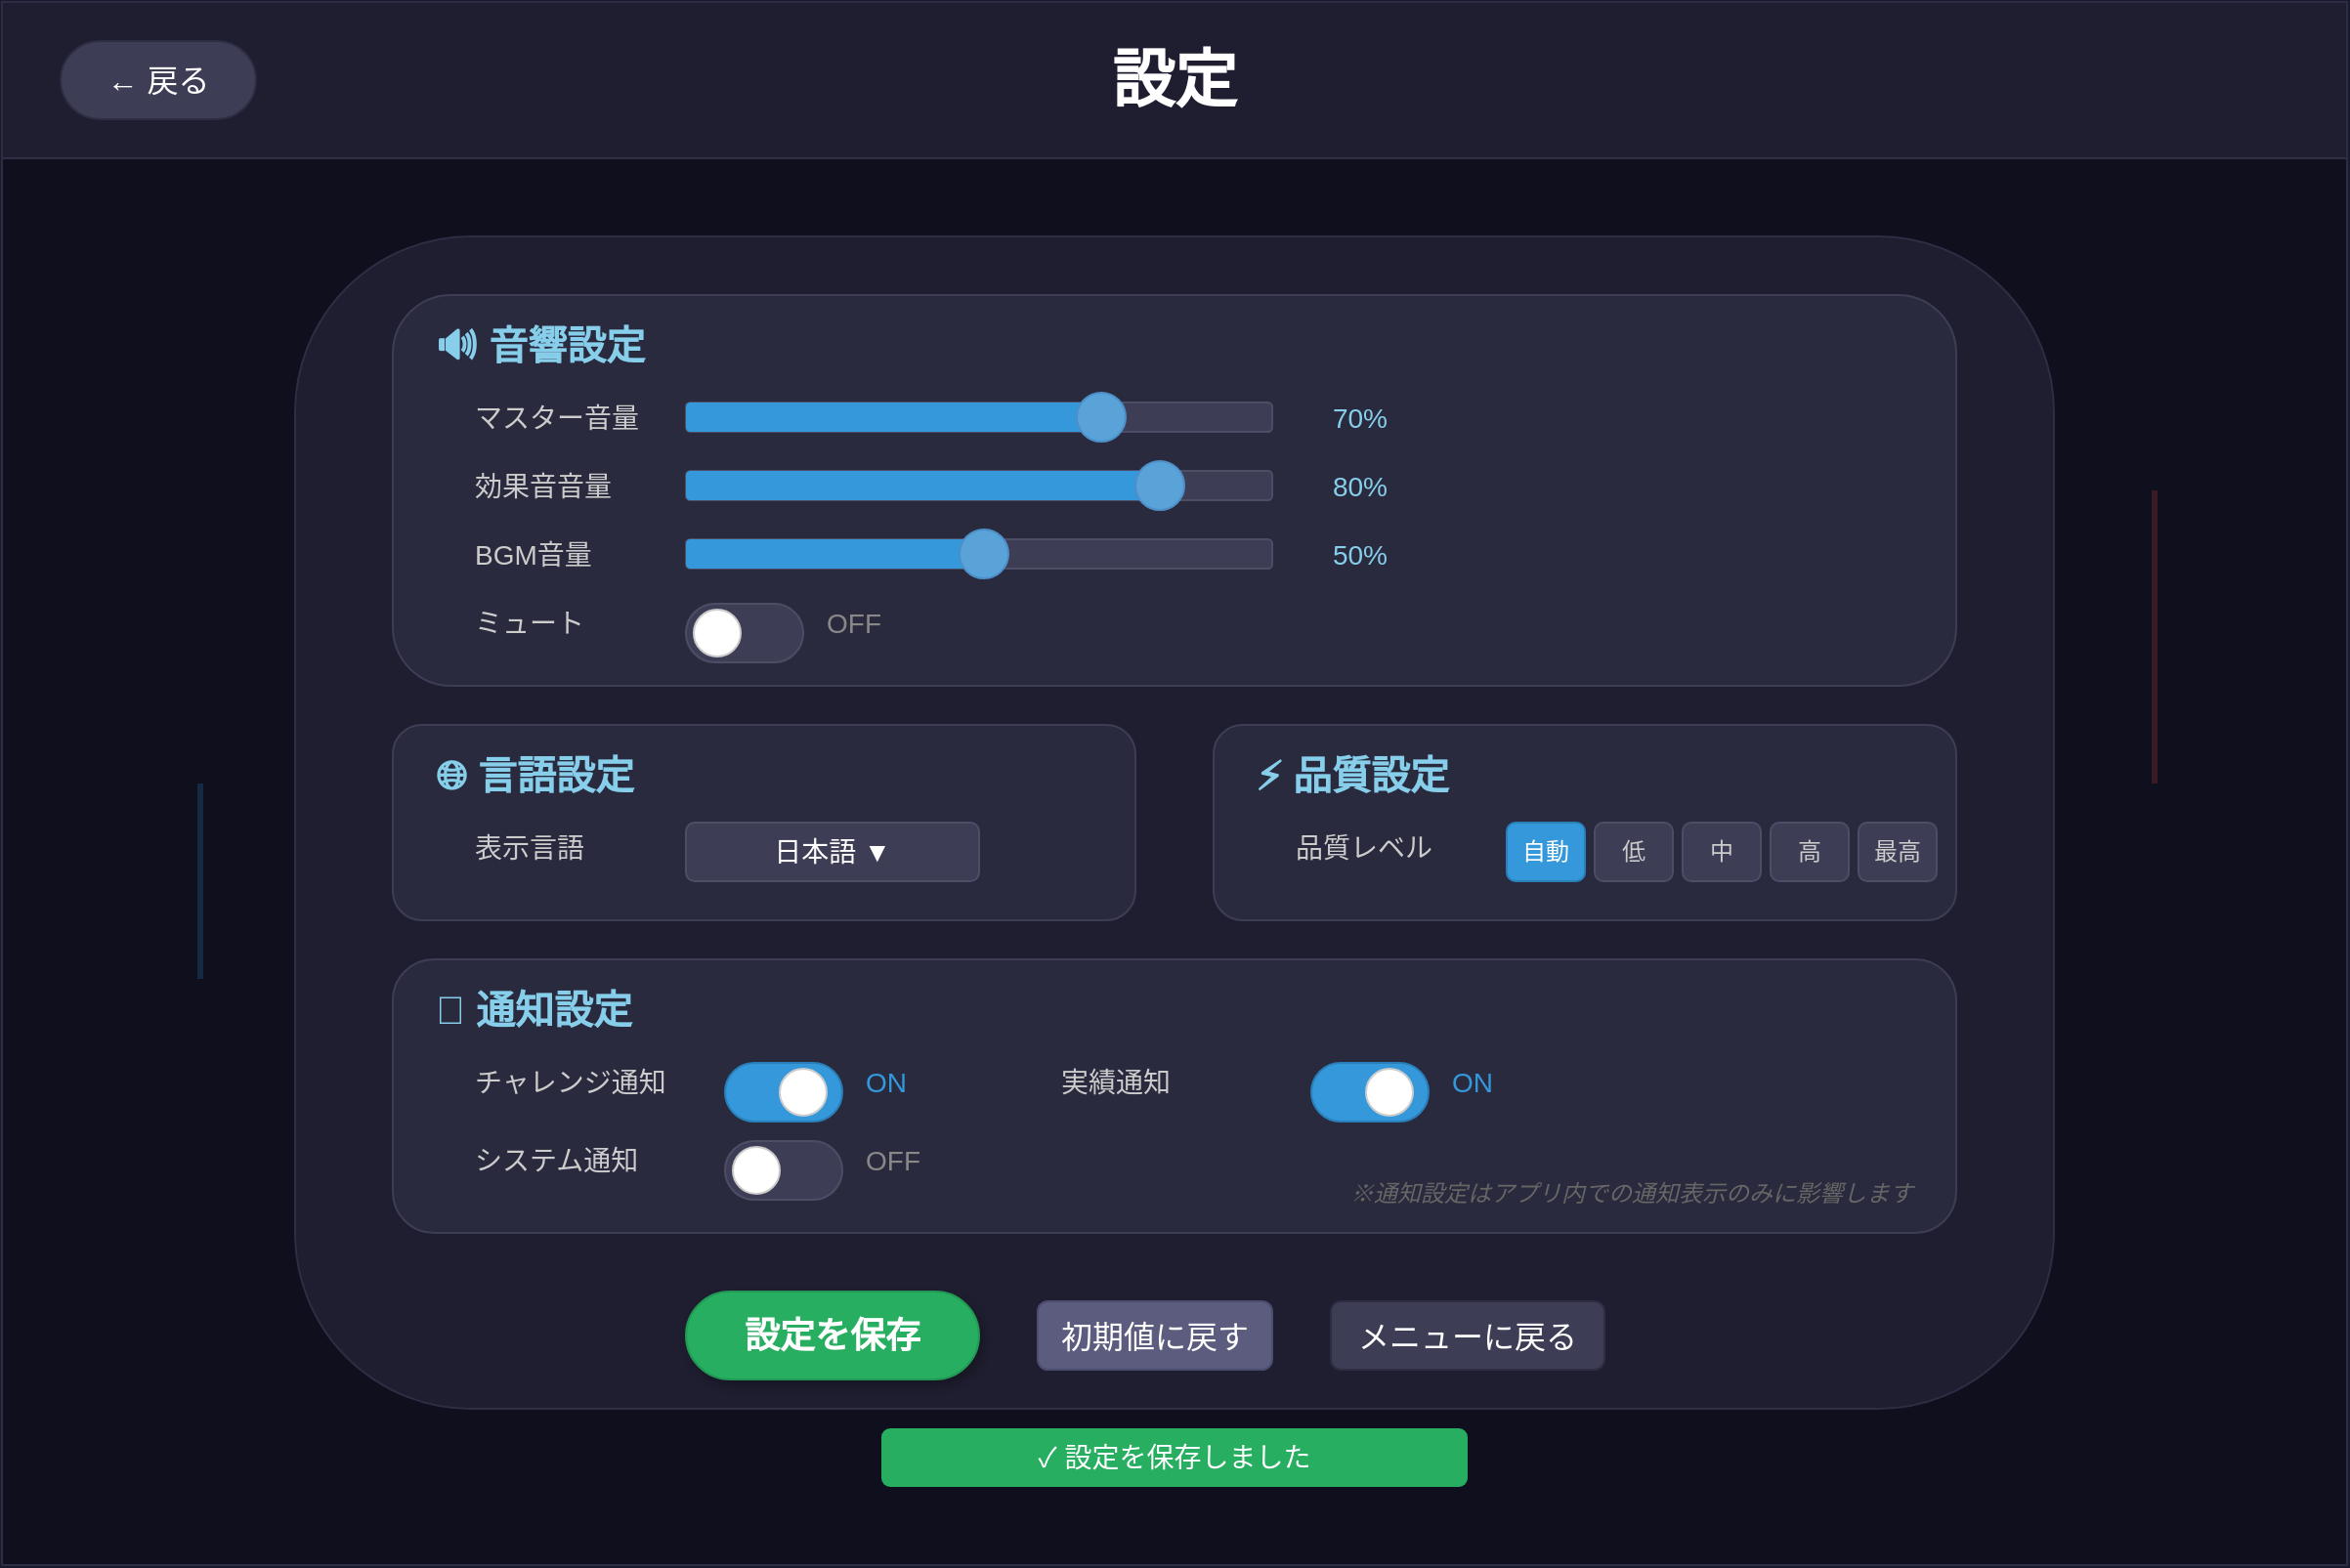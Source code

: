 <mxfile>
    <diagram id="settings-page-layout" name="SettingsPage">
        <mxGraphModel dx="1254" dy="1169" grid="1" gridSize="10" guides="1" tooltips="1" connect="1" arrows="1" fold="1" page="1" pageScale="1" pageWidth="1200" pageHeight="800" background="#1a1a2e" math="0" shadow="0">
            <root>
                <mxCell id="0"/>
                <mxCell id="1" parent="0"/>
                <!-- 背景コンテナ -->
                <mxCell id="bg-container" value="" style="rounded=0;whiteSpace=wrap;html=1;fillColor=#0f0f1e;strokeColor=#2d2d44;" parent="1" vertex="1">
                    <mxGeometry x="0" y="0" width="1200" height="800" as="geometry"/>
                </mxCell>
                <!-- 背景装飾（設定アイコン） -->
                <mxCell id="gear-decor-1" value="⚙️" style="text;html=1;strokeColor=none;fillColor=none;align=center;verticalAlign=middle;whiteSpace=wrap;rounded=0;fontSize=64;opacity=10;" parent="1" vertex="1">
                    <mxGeometry x="950" y="500" width="100" height="100" as="geometry"/>
                </mxCell>
                <mxCell id="gear-decor-2" value="⚙️" style="text;html=1;strokeColor=none;fillColor=none;align=center;verticalAlign=middle;whiteSpace=wrap;rounded=0;fontSize=32;opacity=10;" parent="1" vertex="1">
                    <mxGeometry x="150" y="600" width="50" height="50" as="geometry"/>
                </mxCell>
                <!-- ヘッダー -->
                <mxCell id="header-container" value="" style="rounded=0;whiteSpace=wrap;html=1;fillColor=#1e1e30;strokeColor=#2d2d44;" parent="1" vertex="1">
                    <mxGeometry x="0" y="0" width="1200" height="80" as="geometry"/>
                </mxCell>
                <mxCell id="header-title" value="設定" style="text;html=1;strokeColor=none;fillColor=none;align=center;verticalAlign=middle;whiteSpace=wrap;rounded=0;fontSize=32;fontColor=#ffffff;fontStyle=1;" parent="1" vertex="1">
                    <mxGeometry x="500" y="20" width="200" height="40" as="geometry"/>
                </mxCell>
                <!-- 戻るボタン -->
                <mxCell id="back-btn" value="← 戻る" style="rounded=1;whiteSpace=wrap;html=1;fillColor=#3d3d55;strokeColor=#2d2d44;fontSize=16;fontColor=#ffffff;arcSize=50;" parent="1" vertex="1">
                    <mxGeometry x="30" y="20" width="100" height="40" as="geometry"/>
                </mxCell>
                <!-- メインコンテナ -->
                <mxCell id="main-container" value="" style="rounded=1;whiteSpace=wrap;html=1;fillColor=#1e1e30;strokeColor=#2d2d44;" parent="1" vertex="1">
                    <mxGeometry x="150" y="120" width="900" height="600" as="geometry"/>
                </mxCell>
                <!-- 音響設定セクション -->
                <mxCell id="sound-section" value="" style="rounded=1;whiteSpace=wrap;html=1;fillColor=#2a2a3e;strokeColor=#3d3d55;" parent="1" vertex="1">
                    <mxGeometry x="200" y="150" width="800" height="200" as="geometry"/>
                </mxCell>
                <mxCell id="sound-title" value="🔊 音響設定" style="text;html=1;strokeColor=none;fillColor=none;align=left;verticalAlign=middle;whiteSpace=wrap;rounded=0;fontSize=20;fontColor=#87ceeb;fontStyle=1;" parent="1" vertex="1">
                    <mxGeometry x="220" y="160" width="200" height="30" as="geometry"/>
                </mxCell>
                <!-- マスター音量 -->
                <mxCell id="master-label" value="マスター音量" style="text;html=1;strokeColor=none;fillColor=none;align=left;verticalAlign=middle;whiteSpace=wrap;rounded=0;fontSize=14;fontColor=#cccccc;" parent="1" vertex="1">
                    <mxGeometry x="240" y="200" width="100" height="25" as="geometry"/>
                </mxCell>
                <mxCell id="master-slider-bg" value="" style="rounded=1;whiteSpace=wrap;html=1;fillColor=#3d3d55;strokeColor=#4d4d66;" parent="1" vertex="1">
                    <mxGeometry x="350" y="205" width="300" height="15" as="geometry"/>
                </mxCell>
                <mxCell id="master-slider-fill" value="" style="rounded=1;whiteSpace=wrap;html=1;fillColor=#3498db;strokeColor=none;" parent="1" vertex="1">
                    <mxGeometry x="350" y="205" width="210" height="15" as="geometry"/>
                </mxCell>
                <mxCell id="master-slider-handle" value="" style="ellipse;whiteSpace=wrap;html=1;fillColor=#5aa3d9;strokeColor=#4d8fc9;" parent="1" vertex="1">
                    <mxGeometry x="550" y="200" width="25" height="25" as="geometry"/>
                </mxCell>
                <mxCell id="master-value" value="70%" style="text;html=1;strokeColor=none;fillColor=none;align=center;verticalAlign=middle;whiteSpace=wrap;rounded=0;fontSize=14;fontColor=#87ceeb;" parent="1" vertex="1">
                    <mxGeometry x="670" y="200" width="50" height="25" as="geometry"/>
                </mxCell>
                <!-- 効果音音量 -->
                <mxCell id="sfx-label" value="効果音音量" style="text;html=1;strokeColor=none;fillColor=none;align=left;verticalAlign=middle;whiteSpace=wrap;rounded=0;fontSize=14;fontColor=#cccccc;" parent="1" vertex="1">
                    <mxGeometry x="240" y="235" width="100" height="25" as="geometry"/>
                </mxCell>
                <mxCell id="sfx-slider-bg" value="" style="rounded=1;whiteSpace=wrap;html=1;fillColor=#3d3d55;strokeColor=#4d4d66;" parent="1" vertex="1">
                    <mxGeometry x="350" y="240" width="300" height="15" as="geometry"/>
                </mxCell>
                <mxCell id="sfx-slider-fill" value="" style="rounded=1;whiteSpace=wrap;html=1;fillColor=#3498db;strokeColor=none;" parent="1" vertex="1">
                    <mxGeometry x="350" y="240" width="240" height="15" as="geometry"/>
                </mxCell>
                <mxCell id="sfx-slider-handle" value="" style="ellipse;whiteSpace=wrap;html=1;fillColor=#5aa3d9;strokeColor=#4d8fc9;" parent="1" vertex="1">
                    <mxGeometry x="580" y="235" width="25" height="25" as="geometry"/>
                </mxCell>
                <mxCell id="sfx-value" value="80%" style="text;html=1;strokeColor=none;fillColor=none;align=center;verticalAlign=middle;whiteSpace=wrap;rounded=0;fontSize=14;fontColor=#87ceeb;" parent="1" vertex="1">
                    <mxGeometry x="670" y="235" width="50" height="25" as="geometry"/>
                </mxCell>
                <!-- BGM音量 -->
                <mxCell id="bgm-label" value="BGM音量" style="text;html=1;strokeColor=none;fillColor=none;align=left;verticalAlign=middle;whiteSpace=wrap;rounded=0;fontSize=14;fontColor=#cccccc;" parent="1" vertex="1">
                    <mxGeometry x="240" y="270" width="100" height="25" as="geometry"/>
                </mxCell>
                <mxCell id="bgm-slider-bg" value="" style="rounded=1;whiteSpace=wrap;html=1;fillColor=#3d3d55;strokeColor=#4d4d66;" parent="1" vertex="1">
                    <mxGeometry x="350" y="275" width="300" height="15" as="geometry"/>
                </mxCell>
                <mxCell id="bgm-slider-fill" value="" style="rounded=1;whiteSpace=wrap;html=1;fillColor=#3498db;strokeColor=none;" parent="1" vertex="1">
                    <mxGeometry x="350" y="275" width="150" height="15" as="geometry"/>
                </mxCell>
                <mxCell id="bgm-slider-handle" value="" style="ellipse;whiteSpace=wrap;html=1;fillColor=#5aa3d9;strokeColor=#4d8fc9;" parent="1" vertex="1">
                    <mxGeometry x="490" y="270" width="25" height="25" as="geometry"/>
                </mxCell>
                <mxCell id="bgm-value" value="50%" style="text;html=1;strokeColor=none;fillColor=none;align=center;verticalAlign=middle;whiteSpace=wrap;rounded=0;fontSize=14;fontColor=#87ceeb;" parent="1" vertex="1">
                    <mxGeometry x="670" y="270" width="50" height="25" as="geometry"/>
                </mxCell>
                <!-- ミュート設定 -->
                <mxCell id="mute-label" value="ミュート" style="text;html=1;strokeColor=none;fillColor=none;align=left;verticalAlign=middle;whiteSpace=wrap;rounded=0;fontSize=14;fontColor=#cccccc;" parent="1" vertex="1">
                    <mxGeometry x="240" y="305" width="100" height="25" as="geometry"/>
                </mxCell>
                <mxCell id="mute-toggle-bg" value="" style="rounded=1;whiteSpace=wrap;html=1;fillColor=#3d3d55;strokeColor=#4d4d66;arcSize=50;" parent="1" vertex="1">
                    <mxGeometry x="350" y="308" width="60" height="30" as="geometry"/>
                </mxCell>
                <mxCell id="mute-toggle-handle" value="" style="ellipse;whiteSpace=wrap;html=1;fillColor=#ffffff;strokeColor=#cccccc;" parent="1" vertex="1">
                    <mxGeometry x="354" y="311" width="24" height="24" as="geometry"/>
                </mxCell>
                <mxCell id="mute-status" value="OFF" style="text;html=1;strokeColor=none;fillColor=none;align=left;verticalAlign=middle;whiteSpace=wrap;rounded=0;fontSize=14;fontColor=#888888;" parent="1" vertex="1">
                    <mxGeometry x="420" y="305" width="50" height="25" as="geometry"/>
                </mxCell>
                <!-- 言語設定セクション -->
                <mxCell id="language-section" value="" style="rounded=1;whiteSpace=wrap;html=1;fillColor=#2a2a3e;strokeColor=#3d3d55;" parent="1" vertex="1">
                    <mxGeometry x="200" y="370" width="380" height="100" as="geometry"/>
                </mxCell>
                <mxCell id="language-title" value="🌐 言語設定" style="text;html=1;strokeColor=none;fillColor=none;align=left;verticalAlign=middle;whiteSpace=wrap;rounded=0;fontSize=20;fontColor=#87ceeb;fontStyle=1;" parent="1" vertex="1">
                    <mxGeometry x="220" y="380" width="200" height="30" as="geometry"/>
                </mxCell>
                <mxCell id="language-label" value="表示言語" style="text;html=1;strokeColor=none;fillColor=none;align=left;verticalAlign=middle;whiteSpace=wrap;rounded=0;fontSize=14;fontColor=#cccccc;" parent="1" vertex="1">
                    <mxGeometry x="240" y="420" width="100" height="25" as="geometry"/>
                </mxCell>
                <mxCell id="language-dropdown" value="日本語 ▼" style="rounded=1;whiteSpace=wrap;html=1;fillColor=#3d3d55;strokeColor=#4d4d66;fontSize=14;fontColor=#ffffff;" parent="1" vertex="1">
                    <mxGeometry x="350" y="420" width="150" height="30" as="geometry"/>
                </mxCell>
                <!-- 品質設定セクション -->
                <mxCell id="quality-section" value="" style="rounded=1;whiteSpace=wrap;html=1;fillColor=#2a2a3e;strokeColor=#3d3d55;" parent="1" vertex="1">
                    <mxGeometry x="620" y="370" width="380" height="100" as="geometry"/>
                </mxCell>
                <mxCell id="quality-title" value="⚡ 品質設定" style="text;html=1;strokeColor=none;fillColor=none;align=left;verticalAlign=middle;whiteSpace=wrap;rounded=0;fontSize=20;fontColor=#87ceeb;fontStyle=1;" parent="1" vertex="1">
                    <mxGeometry x="640" y="380" width="200" height="30" as="geometry"/>
                </mxCell>
                <mxCell id="quality-label" value="品質レベル" style="text;html=1;strokeColor=none;fillColor=none;align=left;verticalAlign=middle;whiteSpace=wrap;rounded=0;fontSize=14;fontColor=#cccccc;" parent="1" vertex="1">
                    <mxGeometry x="660" y="420" width="100" height="25" as="geometry"/>
                </mxCell>
                <!-- 品質レベル選択ボタン -->
                <mxCell id="quality-auto" value="自動" style="rounded=1;whiteSpace=wrap;html=1;fillColor=#3498db;strokeColor=#2980b9;fontSize=12;fontColor=#ffffff;" parent="1" vertex="1">
                    <mxGeometry x="770" y="420" width="40" height="30" as="geometry"/>
                </mxCell>
                <mxCell id="quality-low" value="低" style="rounded=1;whiteSpace=wrap;html=1;fillColor=#3d3d55;strokeColor=#4d4d66;fontSize=12;fontColor=#cccccc;" parent="1" vertex="1">
                    <mxGeometry x="815" y="420" width="40" height="30" as="geometry"/>
                </mxCell>
                <mxCell id="quality-mid" value="中" style="rounded=1;whiteSpace=wrap;html=1;fillColor=#3d3d55;strokeColor=#4d4d66;fontSize=12;fontColor=#cccccc;" parent="1" vertex="1">
                    <mxGeometry x="860" y="420" width="40" height="30" as="geometry"/>
                </mxCell>
                <mxCell id="quality-high" value="高" style="rounded=1;whiteSpace=wrap;html=1;fillColor=#3d3d55;strokeColor=#4d4d66;fontSize=12;fontColor=#cccccc;" parent="1" vertex="1">
                    <mxGeometry x="905" y="420" width="40" height="30" as="geometry"/>
                </mxCell>
                <mxCell id="quality-max" value="最高" style="rounded=1;whiteSpace=wrap;html=1;fillColor=#3d3d55;strokeColor=#4d4d66;fontSize=12;fontColor=#cccccc;" parent="1" vertex="1">
                    <mxGeometry x="950" y="420" width="40" height="30" as="geometry"/>
                </mxCell>
                <!-- 通知設定セクション -->
                <mxCell id="notification-section" value="" style="rounded=1;whiteSpace=wrap;html=1;fillColor=#2a2a3e;strokeColor=#3d3d55;" parent="1" vertex="1">
                    <mxGeometry x="200" y="490" width="800" height="140" as="geometry"/>
                </mxCell>
                <mxCell id="notification-title" value="🔔 通知設定" style="text;html=1;strokeColor=none;fillColor=none;align=left;verticalAlign=middle;whiteSpace=wrap;rounded=0;fontSize=20;fontColor=#87ceeb;fontStyle=1;" parent="1" vertex="1">
                    <mxGeometry x="220" y="500" width="200" height="30" as="geometry"/>
                </mxCell>
                <!-- チャレンジ通知 -->
                <mxCell id="challenge-label" value="チャレンジ通知" style="text;html=1;strokeColor=none;fillColor=none;align=left;verticalAlign=middle;whiteSpace=wrap;rounded=0;fontSize=14;fontColor=#cccccc;" parent="1" vertex="1">
                    <mxGeometry x="240" y="540" width="120" height="25" as="geometry"/>
                </mxCell>
                <mxCell id="challenge-toggle-bg" value="" style="rounded=1;whiteSpace=wrap;html=1;fillColor=#3498db;strokeColor=#2980b9;arcSize=50;" parent="1" vertex="1">
                    <mxGeometry x="370" y="543" width="60" height="30" as="geometry"/>
                </mxCell>
                <mxCell id="challenge-toggle-handle" value="" style="ellipse;whiteSpace=wrap;html=1;fillColor=#ffffff;strokeColor=#cccccc;" parent="1" vertex="1">
                    <mxGeometry x="398" y="546" width="24" height="24" as="geometry"/>
                </mxCell>
                <mxCell id="challenge-status" value="ON" style="text;html=1;strokeColor=none;fillColor=none;align=left;verticalAlign=middle;whiteSpace=wrap;rounded=0;fontSize=14;fontColor=#3498db;" parent="1" vertex="1">
                    <mxGeometry x="440" y="540" width="50" height="25" as="geometry"/>
                </mxCell>
                <!-- 実績通知 -->
                <mxCell id="achievement-label" value="実績通知" style="text;html=1;strokeColor=none;fillColor=none;align=left;verticalAlign=middle;whiteSpace=wrap;rounded=0;fontSize=14;fontColor=#cccccc;" parent="1" vertex="1">
                    <mxGeometry x="540" y="540" width="120" height="25" as="geometry"/>
                </mxCell>
                <mxCell id="achievement-toggle-bg" value="" style="rounded=1;whiteSpace=wrap;html=1;fillColor=#3498db;strokeColor=#2980b9;arcSize=50;" parent="1" vertex="1">
                    <mxGeometry x="670" y="543" width="60" height="30" as="geometry"/>
                </mxCell>
                <mxCell id="achievement-toggle-handle" value="" style="ellipse;whiteSpace=wrap;html=1;fillColor=#ffffff;strokeColor=#cccccc;" parent="1" vertex="1">
                    <mxGeometry x="698" y="546" width="24" height="24" as="geometry"/>
                </mxCell>
                <mxCell id="achievement-status" value="ON" style="text;html=1;strokeColor=none;fillColor=none;align=left;verticalAlign=middle;whiteSpace=wrap;rounded=0;fontSize=14;fontColor=#3498db;" parent="1" vertex="1">
                    <mxGeometry x="740" y="540" width="50" height="25" as="geometry"/>
                </mxCell>
                <!-- システム通知 -->
                <mxCell id="system-label" value="システム通知" style="text;html=1;strokeColor=none;fillColor=none;align=left;verticalAlign=middle;whiteSpace=wrap;rounded=0;fontSize=14;fontColor=#cccccc;" parent="1" vertex="1">
                    <mxGeometry x="240" y="580" width="120" height="25" as="geometry"/>
                </mxCell>
                <mxCell id="system-toggle-bg" value="" style="rounded=1;whiteSpace=wrap;html=1;fillColor=#3d3d55;strokeColor=#4d4d66;arcSize=50;" parent="1" vertex="1">
                    <mxGeometry x="370" y="583" width="60" height="30" as="geometry"/>
                </mxCell>
                <mxCell id="system-toggle-handle" value="" style="ellipse;whiteSpace=wrap;html=1;fillColor=#ffffff;strokeColor=#cccccc;" parent="1" vertex="1">
                    <mxGeometry x="374" y="586" width="24" height="24" as="geometry"/>
                </mxCell>
                <mxCell id="system-status" value="OFF" style="text;html=1;strokeColor=none;fillColor=none;align=left;verticalAlign=middle;whiteSpace=wrap;rounded=0;fontSize=14;fontColor=#888888;" parent="1" vertex="1">
                    <mxGeometry x="440" y="580" width="50" height="25" as="geometry"/>
                </mxCell>
                <!-- 通知説明 -->
                <mxCell id="notification-desc" value="※通知設定はアプリ内での通知表示のみに影響します" style="text;html=1;strokeColor=none;fillColor=none;align=right;verticalAlign=middle;whiteSpace=wrap;rounded=0;fontSize=12;fontColor=#666666;fontStyle=2;" parent="1" vertex="1">
                    <mxGeometry x="600" y="600" width="380" height="20" as="geometry"/>
                </mxCell>
                <!-- 操作ボタンエリア -->
                <mxCell id="button-area" value="" style="rounded=0;whiteSpace=wrap;html=1;fillColor=none;strokeColor=none;" parent="1" vertex="1">
                    <mxGeometry x="200" y="650" width="800" height="60" as="geometry"/>
                </mxCell>
                <!-- 設定保存ボタン -->
                <mxCell id="save-btn" value="設定を保存" style="rounded=1;whiteSpace=wrap;html=1;fillColor=#27ae60;strokeColor=#229954;fontSize=18;fontColor=#ffffff;fontStyle=1;shadow=1;arcSize=50;" parent="1" vertex="1">
                    <mxGeometry x="350" y="660" width="150" height="45" as="geometry"/>
                </mxCell>
                <!-- 設定リセットボタン -->
                <mxCell id="reset-btn" value="初期値に戻す" style="rounded=1;whiteSpace=wrap;html=1;fillColor=#5c5c7e;strokeColor=#4c4c6e;fontSize=16;fontColor=#ffffff;" parent="1" vertex="1">
                    <mxGeometry x="530" y="665" width="120" height="35" as="geometry"/>
                </mxCell>
                <!-- メニューに戻るボタン -->
                <mxCell id="menu-btn" value="メニューに戻る" style="rounded=1;whiteSpace=wrap;html=1;fillColor=#3d3d55;strokeColor=#2d2d44;fontSize=16;fontColor=#ffffff;" parent="1" vertex="1">
                    <mxGeometry x="680" y="665" width="140" height="35" as="geometry"/>
                </mxCell>
                <!-- 保存確認メッセージ（初期非表示） -->
                <mxCell id="save-message" value="✓ 設定を保存しました" style="rounded=1;whiteSpace=wrap;html=1;fillColor=#27ae60;strokeColor=none;fontSize=14;fontColor=#ffffff;visible=0;" parent="1" vertex="1">
                    <mxGeometry x="450" y="730" width="300" height="30" as="geometry"/>
                </mxCell>
                <!-- 装飾的な要素 -->
                <mxCell id="decor-line-1" value="" style="rounded=0;whiteSpace=wrap;html=1;fillColor=#3498db;strokeColor=none;opacity=20;" parent="1" vertex="1">
                    <mxGeometry x="100" y="400" width="3" height="100" as="geometry"/>
                </mxCell>
                <mxCell id="decor-line-2" value="" style="rounded=0;whiteSpace=wrap;html=1;fillColor=#e74c3c;strokeColor=none;opacity=20;" parent="1" vertex="1">
                    <mxGeometry x="1100" y="250" width="3" height="150" as="geometry"/>
                </mxCell>
            </root>
        </mxGraphModel>
    </diagram>
</mxfile>